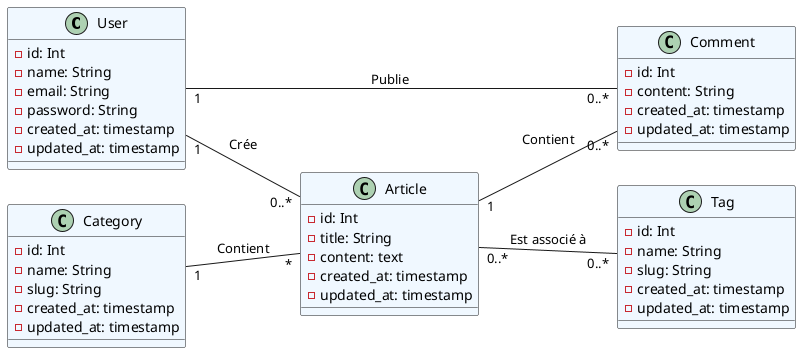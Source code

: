 @startuml
left to right direction
class User #back:AliceBlue {
    -id: Int
    -name: String
    -email: String
    -password: String
    -created_at: timestamp
    -updated_at: timestamp
}
class Article #back:AliceBlue{
    -id: Int
    -title: String
    -content: text
    -created_at: timestamp
    -updated_at: timestamp
}

class Category #back:AliceBlue{
    -id: Int
    -name: String
    -slug: String
    -created_at: timestamp
    -updated_at: timestamp
}
class Tag #back:AliceBlue{
    -id: Int
    -name: String
    -slug: String
    -created_at: timestamp
    -updated_at: timestamp
}
class Comment #back:AliceBlue{
    -id: Int
    -content: String
    -created_at: timestamp
    -updated_at: timestamp
}

Category "1" -- "*" Article : Contient
Article "0..*" -- "0..*" Tag : Est associé à
Article "1" -- "0..*" Comment : Contient
User "1" -- "0..*" Comment : Publie
User "1" -- "0..*" Article : Crée
@enduml